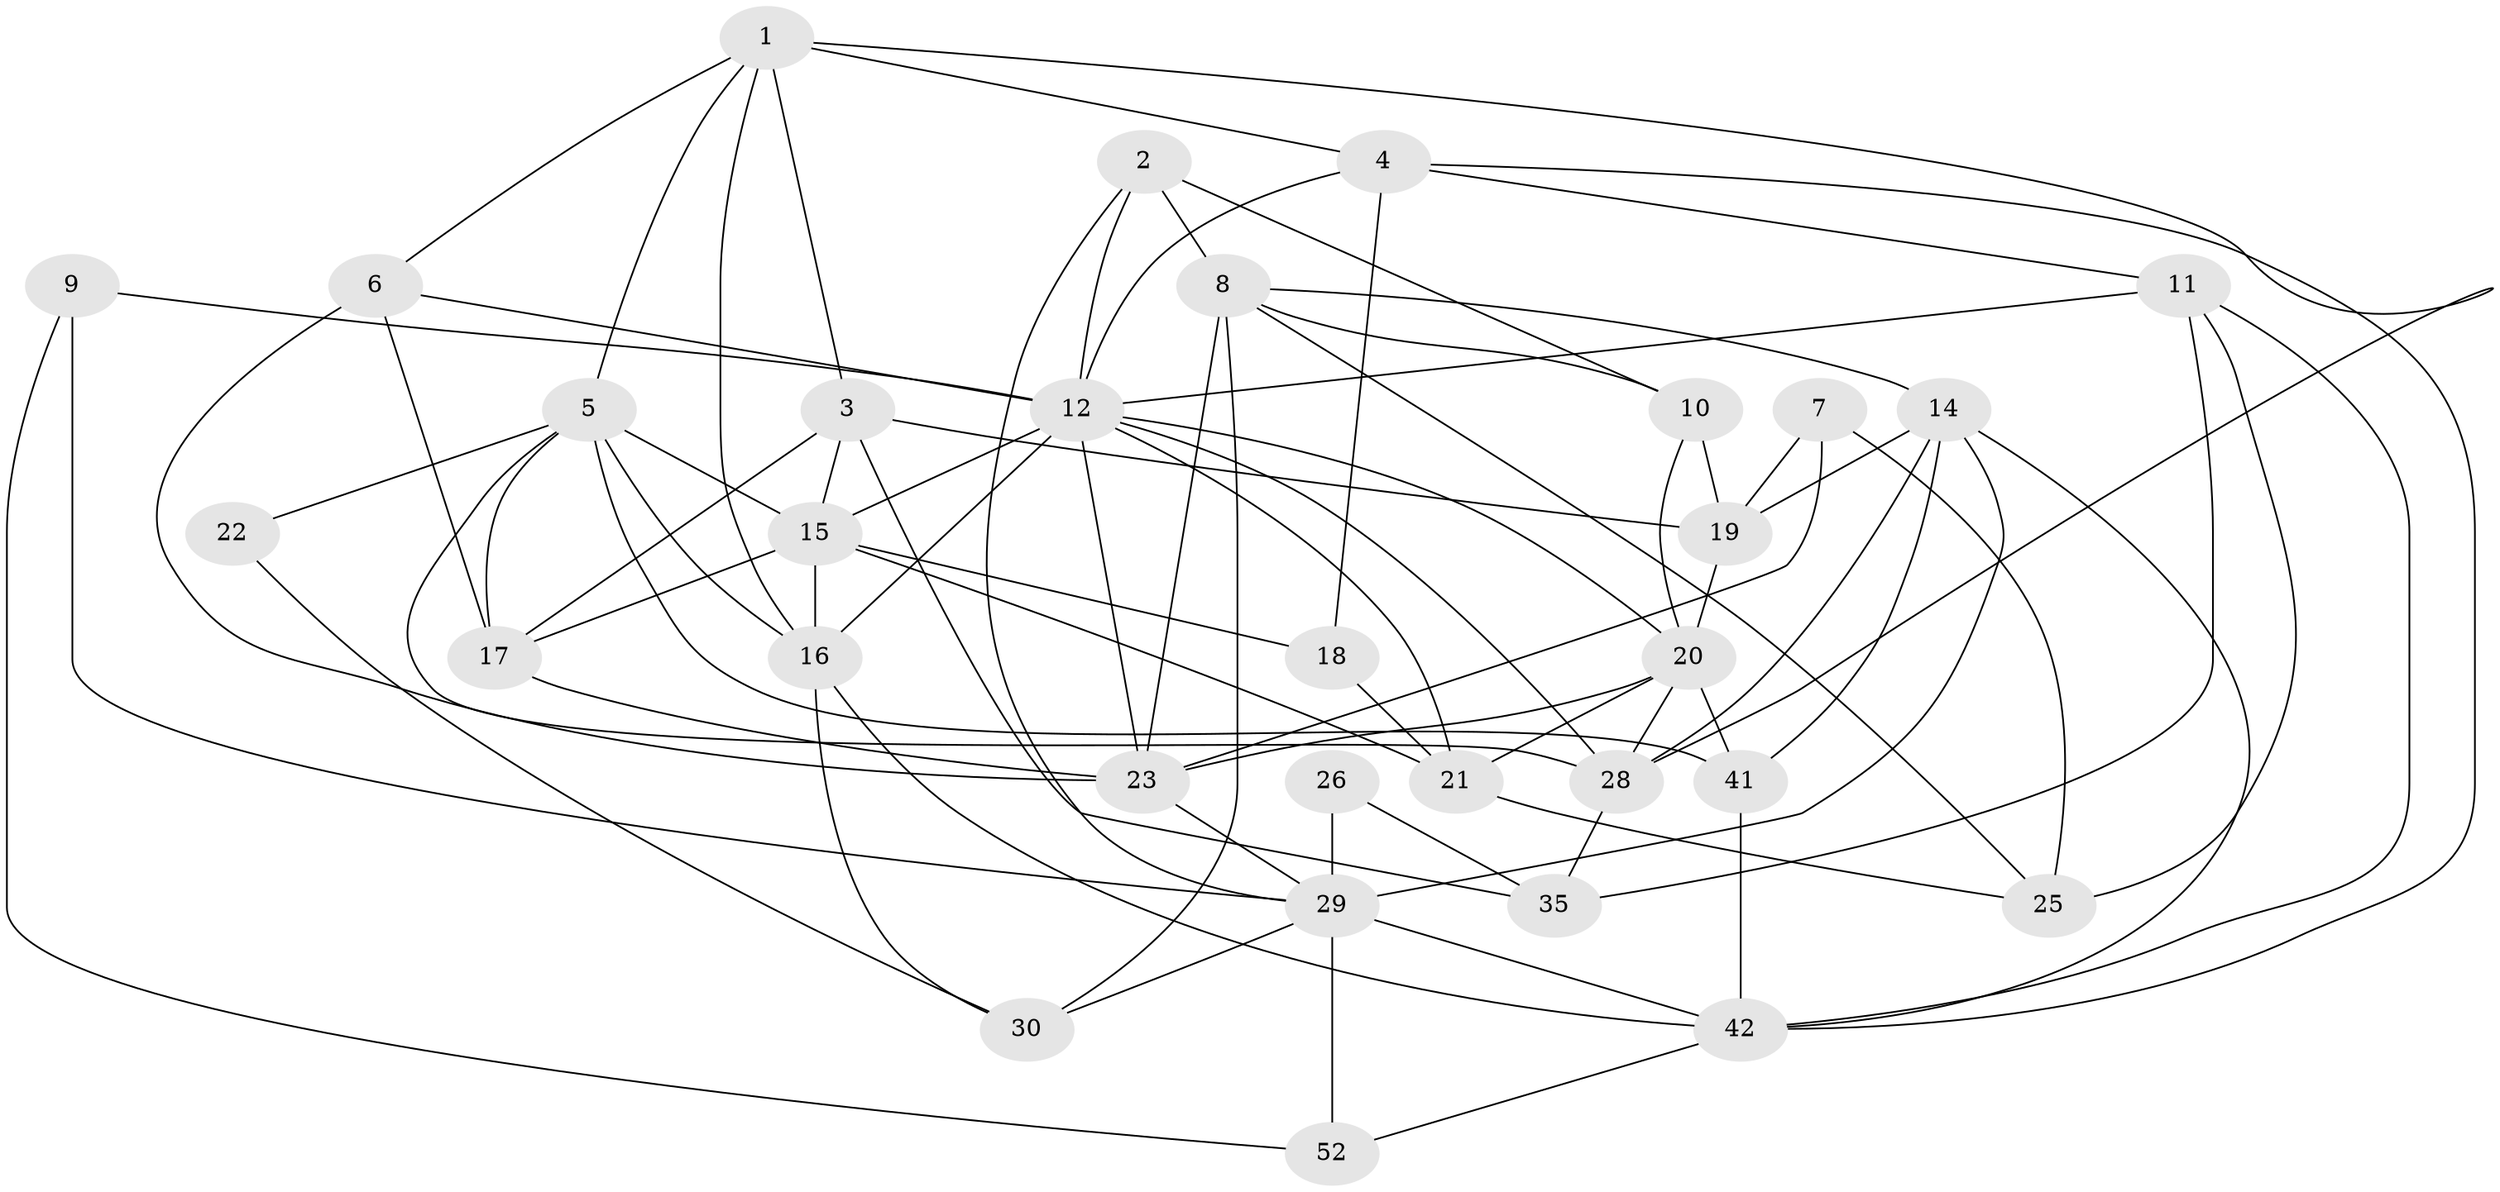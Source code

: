 // original degree distribution, {6: 0.09259259259259259, 3: 0.3333333333333333, 5: 0.2222222222222222, 2: 0.12962962962962962, 8: 0.018518518518518517, 4: 0.16666666666666666, 7: 0.037037037037037035}
// Generated by graph-tools (version 1.1) at 2025/11/02/27/25 16:11:20]
// undirected, 31 vertices, 79 edges
graph export_dot {
graph [start="1"]
  node [color=gray90,style=filled];
  1 [super="+33"];
  2 [super="+38"];
  3 [super="+50"];
  4 [super="+13"];
  5 [super="+46"];
  6 [super="+54"];
  7;
  8;
  9;
  10 [super="+47"];
  11 [super="+27"];
  12 [super="+53"];
  14 [super="+31"];
  15 [super="+24"];
  16 [super="+44"];
  17 [super="+40"];
  18;
  19 [super="+51"];
  20 [super="+45"];
  21 [super="+36"];
  22;
  23 [super="+43"];
  25 [super="+37"];
  26;
  28 [super="+34"];
  29 [super="+32"];
  30 [super="+39"];
  35;
  41 [super="+49"];
  42 [super="+48"];
  52;
  1 -- 4;
  1 -- 5;
  1 -- 6;
  1 -- 28;
  1 -- 16;
  1 -- 3;
  2 -- 8;
  2 -- 10;
  2 -- 12;
  2 -- 29;
  3 -- 15;
  3 -- 35;
  3 -- 19 [weight=2];
  3 -- 17;
  4 -- 18;
  4 -- 11;
  4 -- 12;
  4 -- 42;
  5 -- 28;
  5 -- 16;
  5 -- 17;
  5 -- 41;
  5 -- 22;
  5 -- 15;
  6 -- 17;
  6 -- 12;
  6 -- 23;
  7 -- 19;
  7 -- 23;
  7 -- 25;
  8 -- 25;
  8 -- 30;
  8 -- 23;
  8 -- 10;
  8 -- 14;
  9 -- 12;
  9 -- 52;
  9 -- 29;
  10 -- 19;
  10 -- 20;
  11 -- 35;
  11 -- 42;
  11 -- 12;
  11 -- 25;
  12 -- 15;
  12 -- 23;
  12 -- 21;
  12 -- 16;
  12 -- 28;
  12 -- 20;
  14 -- 19;
  14 -- 28 [weight=2];
  14 -- 41;
  14 -- 42;
  14 -- 29;
  15 -- 18;
  15 -- 16;
  15 -- 17;
  15 -- 21;
  16 -- 42;
  16 -- 30;
  17 -- 23;
  18 -- 21 [weight=2];
  19 -- 20;
  20 -- 41;
  20 -- 21;
  20 -- 23;
  20 -- 28;
  21 -- 25;
  22 -- 30;
  23 -- 29;
  26 -- 35;
  26 -- 29;
  28 -- 35;
  29 -- 42;
  29 -- 30;
  29 -- 52;
  41 -- 42;
  42 -- 52;
}
